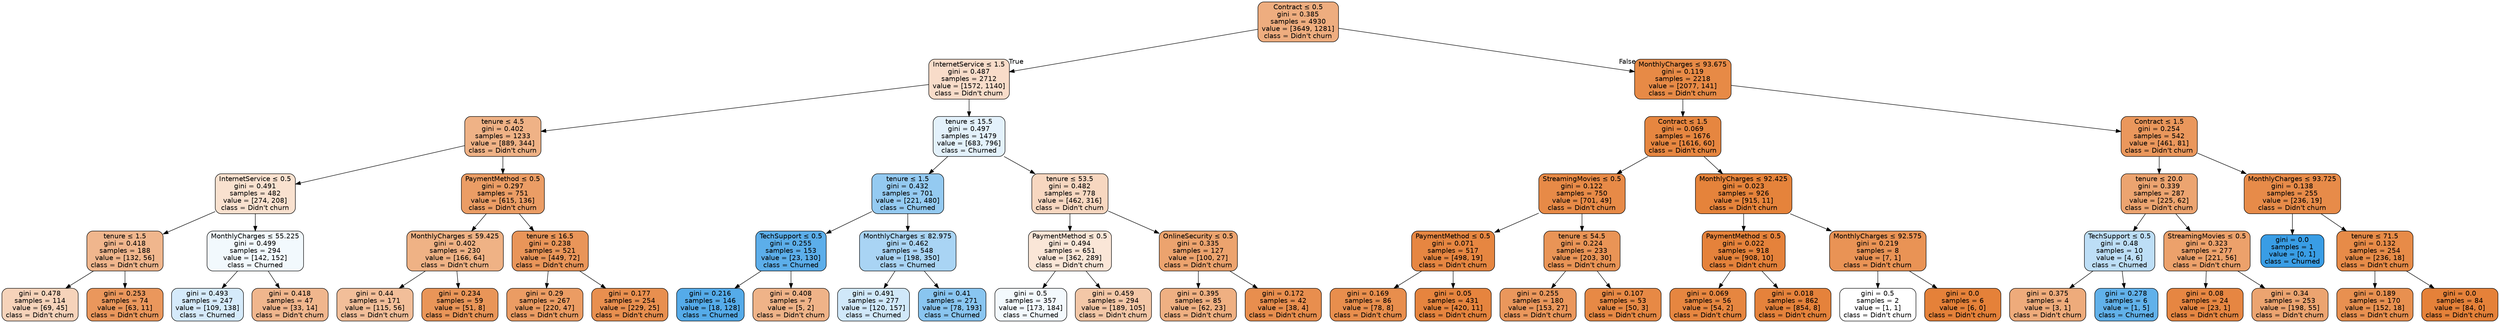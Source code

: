 digraph Tree {
node [shape=box, style="filled, rounded", color="black", fontname=helvetica] ;
edge [fontname=helvetica] ;
0 [label=<Contract &le; 0.5<br/>gini = 0.385<br/>samples = 4930<br/>value = [3649, 1281]<br/>class = Didn't churn>, fillcolor="#eead7f"] ;
1 [label=<InternetService &le; 1.5<br/>gini = 0.487<br/>samples = 2712<br/>value = [1572, 1140]<br/>class = Didn't churn>, fillcolor="#f8dcc9"] ;
0 -> 1 [labeldistance=2.5, labelangle=45, headlabel="True"] ;
2 [label=<tenure &le; 4.5<br/>gini = 0.402<br/>samples = 1233<br/>value = [889, 344]<br/>class = Didn't churn>, fillcolor="#efb286"] ;
1 -> 2 ;
3 [label=<InternetService &le; 0.5<br/>gini = 0.491<br/>samples = 482<br/>value = [274, 208]<br/>class = Didn't churn>, fillcolor="#f9e1cf"] ;
2 -> 3 ;
4 [label=<tenure &le; 1.5<br/>gini = 0.418<br/>samples = 188<br/>value = [132, 56]<br/>class = Didn't churn>, fillcolor="#f0b68d"] ;
3 -> 4 ;
5 [label=<gini = 0.478<br/>samples = 114<br/>value = [69, 45]<br/>class = Didn't churn>, fillcolor="#f6d3ba"] ;
4 -> 5 ;
6 [label=<gini = 0.253<br/>samples = 74<br/>value = [63, 11]<br/>class = Didn't churn>, fillcolor="#ea975c"] ;
4 -> 6 ;
7 [label=<MonthlyCharges &le; 55.225<br/>gini = 0.499<br/>samples = 294<br/>value = [142, 152]<br/>class = Churned>, fillcolor="#f2f9fd"] ;
3 -> 7 ;
8 [label=<gini = 0.493<br/>samples = 247<br/>value = [109, 138]<br/>class = Churned>, fillcolor="#d5eafa"] ;
7 -> 8 ;
9 [label=<gini = 0.418<br/>samples = 47<br/>value = [33, 14]<br/>class = Didn't churn>, fillcolor="#f0b68d"] ;
7 -> 9 ;
10 [label=<PaymentMethod &le; 0.5<br/>gini = 0.297<br/>samples = 751<br/>value = [615, 136]<br/>class = Didn't churn>, fillcolor="#eb9d65"] ;
2 -> 10 ;
11 [label=<MonthlyCharges &le; 59.425<br/>gini = 0.402<br/>samples = 230<br/>value = [166, 64]<br/>class = Didn't churn>, fillcolor="#efb285"] ;
10 -> 11 ;
12 [label=<gini = 0.44<br/>samples = 171<br/>value = [115, 56]<br/>class = Didn't churn>, fillcolor="#f2be99"] ;
11 -> 12 ;
13 [label=<gini = 0.234<br/>samples = 59<br/>value = [51, 8]<br/>class = Didn't churn>, fillcolor="#e99558"] ;
11 -> 13 ;
14 [label=<tenure &le; 16.5<br/>gini = 0.238<br/>samples = 521<br/>value = [449, 72]<br/>class = Didn't churn>, fillcolor="#e99559"] ;
10 -> 14 ;
15 [label=<gini = 0.29<br/>samples = 267<br/>value = [220, 47]<br/>class = Didn't churn>, fillcolor="#eb9c63"] ;
14 -> 15 ;
16 [label=<gini = 0.177<br/>samples = 254<br/>value = [229, 25]<br/>class = Didn't churn>, fillcolor="#e88f4f"] ;
14 -> 16 ;
17 [label=<tenure &le; 15.5<br/>gini = 0.497<br/>samples = 1479<br/>value = [683, 796]<br/>class = Churned>, fillcolor="#e3f1fb"] ;
1 -> 17 ;
18 [label=<tenure &le; 1.5<br/>gini = 0.432<br/>samples = 701<br/>value = [221, 480]<br/>class = Churned>, fillcolor="#94caf1"] ;
17 -> 18 ;
19 [label=<TechSupport &le; 0.5<br/>gini = 0.255<br/>samples = 153<br/>value = [23, 130]<br/>class = Churned>, fillcolor="#5caeea"] ;
18 -> 19 ;
20 [label=<gini = 0.216<br/>samples = 146<br/>value = [18, 128]<br/>class = Churned>, fillcolor="#55abe9"] ;
19 -> 20 ;
21 [label=<gini = 0.408<br/>samples = 7<br/>value = [5, 2]<br/>class = Didn't churn>, fillcolor="#efb388"] ;
19 -> 21 ;
22 [label=<MonthlyCharges &le; 82.975<br/>gini = 0.462<br/>samples = 548<br/>value = [198, 350]<br/>class = Churned>, fillcolor="#a9d4f4"] ;
18 -> 22 ;
23 [label=<gini = 0.491<br/>samples = 277<br/>value = [120, 157]<br/>class = Churned>, fillcolor="#d0e8f9"] ;
22 -> 23 ;
24 [label=<gini = 0.41<br/>samples = 271<br/>value = [78, 193]<br/>class = Churned>, fillcolor="#89c5f0"] ;
22 -> 24 ;
25 [label=<tenure &le; 53.5<br/>gini = 0.482<br/>samples = 778<br/>value = [462, 316]<br/>class = Didn't churn>, fillcolor="#f7d7c0"] ;
17 -> 25 ;
26 [label=<PaymentMethod &le; 0.5<br/>gini = 0.494<br/>samples = 651<br/>value = [362, 289]<br/>class = Didn't churn>, fillcolor="#fae6d7"] ;
25 -> 26 ;
27 [label=<gini = 0.5<br/>samples = 357<br/>value = [173, 184]<br/>class = Churned>, fillcolor="#f3f9fd"] ;
26 -> 27 ;
28 [label=<gini = 0.459<br/>samples = 294<br/>value = [189, 105]<br/>class = Didn't churn>, fillcolor="#f3c7a7"] ;
26 -> 28 ;
29 [label=<OnlineSecurity &le; 0.5<br/>gini = 0.335<br/>samples = 127<br/>value = [100, 27]<br/>class = Didn't churn>, fillcolor="#eca36e"] ;
25 -> 29 ;
30 [label=<gini = 0.395<br/>samples = 85<br/>value = [62, 23]<br/>class = Didn't churn>, fillcolor="#efb082"] ;
29 -> 30 ;
31 [label=<gini = 0.172<br/>samples = 42<br/>value = [38, 4]<br/>class = Didn't churn>, fillcolor="#e88e4e"] ;
29 -> 31 ;
32 [label=<MonthlyCharges &le; 93.675<br/>gini = 0.119<br/>samples = 2218<br/>value = [2077, 141]<br/>class = Didn't churn>, fillcolor="#e78a46"] ;
0 -> 32 [labeldistance=2.5, labelangle=-45, headlabel="False"] ;
33 [label=<Contract &le; 1.5<br/>gini = 0.069<br/>samples = 1676<br/>value = [1616, 60]<br/>class = Didn't churn>, fillcolor="#e68640"] ;
32 -> 33 ;
34 [label=<StreamingMovies &le; 0.5<br/>gini = 0.122<br/>samples = 750<br/>value = [701, 49]<br/>class = Didn't churn>, fillcolor="#e78a47"] ;
33 -> 34 ;
35 [label=<PaymentMethod &le; 0.5<br/>gini = 0.071<br/>samples = 517<br/>value = [498, 19]<br/>class = Didn't churn>, fillcolor="#e68641"] ;
34 -> 35 ;
36 [label=<gini = 0.169<br/>samples = 86<br/>value = [78, 8]<br/>class = Didn't churn>, fillcolor="#e88e4d"] ;
35 -> 36 ;
37 [label=<gini = 0.05<br/>samples = 431<br/>value = [420, 11]<br/>class = Didn't churn>, fillcolor="#e6843e"] ;
35 -> 37 ;
38 [label=<tenure &le; 54.5<br/>gini = 0.224<br/>samples = 233<br/>value = [203, 30]<br/>class = Didn't churn>, fillcolor="#e99456"] ;
34 -> 38 ;
39 [label=<gini = 0.255<br/>samples = 180<br/>value = [153, 27]<br/>class = Didn't churn>, fillcolor="#ea975c"] ;
38 -> 39 ;
40 [label=<gini = 0.107<br/>samples = 53<br/>value = [50, 3]<br/>class = Didn't churn>, fillcolor="#e78945"] ;
38 -> 40 ;
41 [label=<MonthlyCharges &le; 92.425<br/>gini = 0.023<br/>samples = 926<br/>value = [915, 11]<br/>class = Didn't churn>, fillcolor="#e5833b"] ;
33 -> 41 ;
42 [label=<PaymentMethod &le; 0.5<br/>gini = 0.022<br/>samples = 918<br/>value = [908, 10]<br/>class = Didn't churn>, fillcolor="#e5823b"] ;
41 -> 42 ;
43 [label=<gini = 0.069<br/>samples = 56<br/>value = [54, 2]<br/>class = Didn't churn>, fillcolor="#e68640"] ;
42 -> 43 ;
44 [label=<gini = 0.018<br/>samples = 862<br/>value = [854, 8]<br/>class = Didn't churn>, fillcolor="#e5823b"] ;
42 -> 44 ;
45 [label=<MonthlyCharges &le; 92.575<br/>gini = 0.219<br/>samples = 8<br/>value = [7, 1]<br/>class = Didn't churn>, fillcolor="#e99355"] ;
41 -> 45 ;
46 [label=<gini = 0.5<br/>samples = 2<br/>value = [1, 1]<br/>class = Didn't churn>, fillcolor="#ffffff"] ;
45 -> 46 ;
47 [label=<gini = 0.0<br/>samples = 6<br/>value = [6, 0]<br/>class = Didn't churn>, fillcolor="#e58139"] ;
45 -> 47 ;
48 [label=<Contract &le; 1.5<br/>gini = 0.254<br/>samples = 542<br/>value = [461, 81]<br/>class = Didn't churn>, fillcolor="#ea975c"] ;
32 -> 48 ;
49 [label=<tenure &le; 20.0<br/>gini = 0.339<br/>samples = 287<br/>value = [225, 62]<br/>class = Didn't churn>, fillcolor="#eca470"] ;
48 -> 49 ;
50 [label=<TechSupport &le; 0.5<br/>gini = 0.48<br/>samples = 10<br/>value = [4, 6]<br/>class = Churned>, fillcolor="#bddef6"] ;
49 -> 50 ;
51 [label=<gini = 0.375<br/>samples = 4<br/>value = [3, 1]<br/>class = Didn't churn>, fillcolor="#eeab7b"] ;
50 -> 51 ;
52 [label=<gini = 0.278<br/>samples = 6<br/>value = [1, 5]<br/>class = Churned>, fillcolor="#61b1ea"] ;
50 -> 52 ;
53 [label=<StreamingMovies &le; 0.5<br/>gini = 0.323<br/>samples = 277<br/>value = [221, 56]<br/>class = Didn't churn>, fillcolor="#eca16b"] ;
49 -> 53 ;
54 [label=<gini = 0.08<br/>samples = 24<br/>value = [23, 1]<br/>class = Didn't churn>, fillcolor="#e68642"] ;
53 -> 54 ;
55 [label=<gini = 0.34<br/>samples = 253<br/>value = [198, 55]<br/>class = Didn't churn>, fillcolor="#eca470"] ;
53 -> 55 ;
56 [label=<MonthlyCharges &le; 93.725<br/>gini = 0.138<br/>samples = 255<br/>value = [236, 19]<br/>class = Didn't churn>, fillcolor="#e78b49"] ;
48 -> 56 ;
57 [label=<gini = 0.0<br/>samples = 1<br/>value = [0, 1]<br/>class = Churned>, fillcolor="#399de5"] ;
56 -> 57 ;
58 [label=<tenure &le; 71.5<br/>gini = 0.132<br/>samples = 254<br/>value = [236, 18]<br/>class = Didn't churn>, fillcolor="#e78b48"] ;
56 -> 58 ;
59 [label=<gini = 0.189<br/>samples = 170<br/>value = [152, 18]<br/>class = Didn't churn>, fillcolor="#e89050"] ;
58 -> 59 ;
60 [label=<gini = 0.0<br/>samples = 84<br/>value = [84, 0]<br/>class = Didn't churn>, fillcolor="#e58139"] ;
58 -> 60 ;
}
